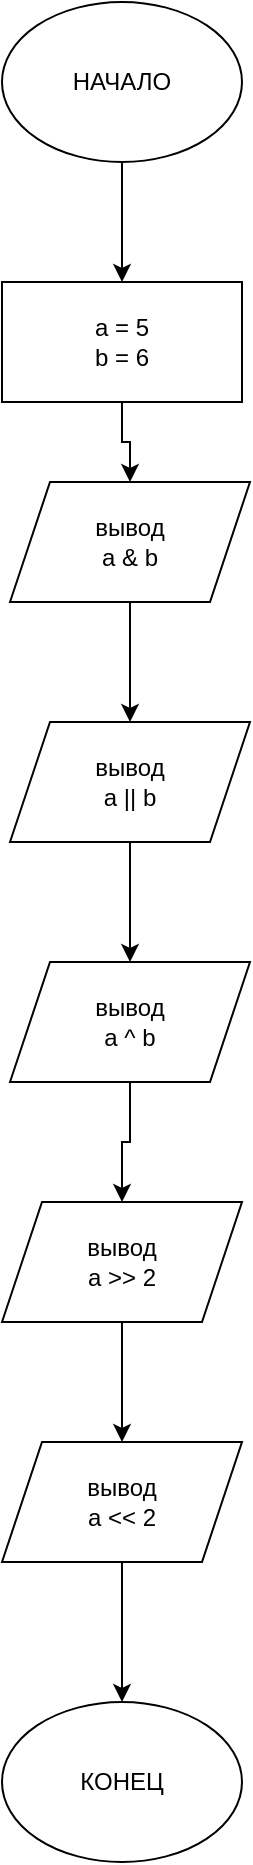 <mxfile version="16.5.3" type="github">
  <diagram id="RWXGLycAPiykMZ0wPivC" name="TASK1">
    <mxGraphModel dx="868" dy="482" grid="1" gridSize="10" guides="1" tooltips="1" connect="1" arrows="1" fold="1" page="1" pageScale="1" pageWidth="827" pageHeight="1169" math="0" shadow="0">
      <root>
        <mxCell id="0" />
        <mxCell id="1" parent="0" />
        <mxCell id="qVXhhkEZpILj7u68bDp_-3" style="edgeStyle=orthogonalEdgeStyle;rounded=0;orthogonalLoop=1;jettySize=auto;html=1;exitX=0.5;exitY=1;exitDx=0;exitDy=0;entryX=0.5;entryY=0;entryDx=0;entryDy=0;" edge="1" parent="1" source="qVXhhkEZpILj7u68bDp_-1" target="qVXhhkEZpILj7u68bDp_-2">
          <mxGeometry relative="1" as="geometry" />
        </mxCell>
        <mxCell id="qVXhhkEZpILj7u68bDp_-1" value="НАЧАЛО" style="ellipse;whiteSpace=wrap;html=1;" vertex="1" parent="1">
          <mxGeometry x="350" y="120" width="120" height="80" as="geometry" />
        </mxCell>
        <mxCell id="qVXhhkEZpILj7u68bDp_-10" style="edgeStyle=orthogonalEdgeStyle;rounded=0;orthogonalLoop=1;jettySize=auto;html=1;exitX=0.5;exitY=1;exitDx=0;exitDy=0;entryX=0.5;entryY=0;entryDx=0;entryDy=0;" edge="1" parent="1" source="qVXhhkEZpILj7u68bDp_-2" target="qVXhhkEZpILj7u68bDp_-4">
          <mxGeometry relative="1" as="geometry" />
        </mxCell>
        <mxCell id="qVXhhkEZpILj7u68bDp_-2" value="a = 5&lt;br&gt;b = 6" style="rounded=0;whiteSpace=wrap;html=1;" vertex="1" parent="1">
          <mxGeometry x="350" y="260" width="120" height="60" as="geometry" />
        </mxCell>
        <mxCell id="qVXhhkEZpILj7u68bDp_-11" style="edgeStyle=orthogonalEdgeStyle;rounded=0;orthogonalLoop=1;jettySize=auto;html=1;exitX=0.5;exitY=1;exitDx=0;exitDy=0;entryX=0.5;entryY=0;entryDx=0;entryDy=0;" edge="1" parent="1" source="qVXhhkEZpILj7u68bDp_-4" target="qVXhhkEZpILj7u68bDp_-5">
          <mxGeometry relative="1" as="geometry" />
        </mxCell>
        <mxCell id="qVXhhkEZpILj7u68bDp_-4" value="вывод&lt;br&gt;a &amp;amp; b" style="shape=parallelogram;perimeter=parallelogramPerimeter;whiteSpace=wrap;html=1;fixedSize=1;" vertex="1" parent="1">
          <mxGeometry x="354" y="360" width="120" height="60" as="geometry" />
        </mxCell>
        <mxCell id="qVXhhkEZpILj7u68bDp_-12" style="edgeStyle=orthogonalEdgeStyle;rounded=0;orthogonalLoop=1;jettySize=auto;html=1;exitX=0.5;exitY=1;exitDx=0;exitDy=0;entryX=0.5;entryY=0;entryDx=0;entryDy=0;" edge="1" parent="1" source="qVXhhkEZpILj7u68bDp_-5" target="qVXhhkEZpILj7u68bDp_-6">
          <mxGeometry relative="1" as="geometry" />
        </mxCell>
        <mxCell id="qVXhhkEZpILj7u68bDp_-5" value="вывод&lt;br&gt;a || b" style="shape=parallelogram;perimeter=parallelogramPerimeter;whiteSpace=wrap;html=1;fixedSize=1;" vertex="1" parent="1">
          <mxGeometry x="354" y="480" width="120" height="60" as="geometry" />
        </mxCell>
        <mxCell id="qVXhhkEZpILj7u68bDp_-13" style="edgeStyle=orthogonalEdgeStyle;rounded=0;orthogonalLoop=1;jettySize=auto;html=1;exitX=0.5;exitY=1;exitDx=0;exitDy=0;entryX=0.5;entryY=0;entryDx=0;entryDy=0;" edge="1" parent="1" source="qVXhhkEZpILj7u68bDp_-6" target="qVXhhkEZpILj7u68bDp_-7">
          <mxGeometry relative="1" as="geometry" />
        </mxCell>
        <mxCell id="qVXhhkEZpILj7u68bDp_-6" value="вывод&lt;br&gt;a ^ b" style="shape=parallelogram;perimeter=parallelogramPerimeter;whiteSpace=wrap;html=1;fixedSize=1;" vertex="1" parent="1">
          <mxGeometry x="354" y="600" width="120" height="60" as="geometry" />
        </mxCell>
        <mxCell id="qVXhhkEZpILj7u68bDp_-14" style="edgeStyle=orthogonalEdgeStyle;rounded=0;orthogonalLoop=1;jettySize=auto;html=1;exitX=0.5;exitY=1;exitDx=0;exitDy=0;" edge="1" parent="1" source="qVXhhkEZpILj7u68bDp_-7" target="qVXhhkEZpILj7u68bDp_-8">
          <mxGeometry relative="1" as="geometry" />
        </mxCell>
        <mxCell id="qVXhhkEZpILj7u68bDp_-7" value="вывод&lt;br&gt;a &amp;gt;&amp;gt; 2" style="shape=parallelogram;perimeter=parallelogramPerimeter;whiteSpace=wrap;html=1;fixedSize=1;" vertex="1" parent="1">
          <mxGeometry x="350" y="720" width="120" height="60" as="geometry" />
        </mxCell>
        <mxCell id="qVXhhkEZpILj7u68bDp_-15" style="edgeStyle=orthogonalEdgeStyle;rounded=0;orthogonalLoop=1;jettySize=auto;html=1;exitX=0.5;exitY=1;exitDx=0;exitDy=0;" edge="1" parent="1" source="qVXhhkEZpILj7u68bDp_-8" target="qVXhhkEZpILj7u68bDp_-9">
          <mxGeometry relative="1" as="geometry" />
        </mxCell>
        <mxCell id="qVXhhkEZpILj7u68bDp_-8" value="вывод&lt;br&gt;a &amp;lt;&amp;lt;&amp;nbsp;2" style="shape=parallelogram;perimeter=parallelogramPerimeter;whiteSpace=wrap;html=1;fixedSize=1;" vertex="1" parent="1">
          <mxGeometry x="350" y="840" width="120" height="60" as="geometry" />
        </mxCell>
        <mxCell id="qVXhhkEZpILj7u68bDp_-9" value="КОНЕЦ" style="ellipse;whiteSpace=wrap;html=1;" vertex="1" parent="1">
          <mxGeometry x="350" y="970" width="120" height="80" as="geometry" />
        </mxCell>
      </root>
    </mxGraphModel>
  </diagram>
</mxfile>
